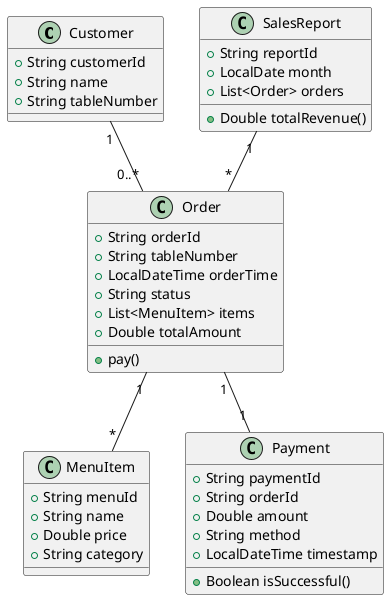 @startuml
class Customer {
  +String customerId
  +String name
  +String tableNumber
}

class MenuItem {
  +String menuId
  +String name
  +Double price
  +String category
}

class Order {
  +String orderId
  +String tableNumber
  +LocalDateTime orderTime
  +String status
  +List<MenuItem> items
  +Double totalAmount
  +pay()
}

class Payment {
  +String paymentId
  +String orderId
  +Double amount
  +String method
  +LocalDateTime timestamp
  +Boolean isSuccessful()
}

class SalesReport {
  +String reportId
  +LocalDate month
  +List<Order> orders
  +Double totalRevenue()
}

' Relasi
Customer "1" -- "0..*" Order
Order "1" -- "1" Payment
Order "1" -- "*" MenuItem
SalesReport "1" -- "*" Order
@enduml
